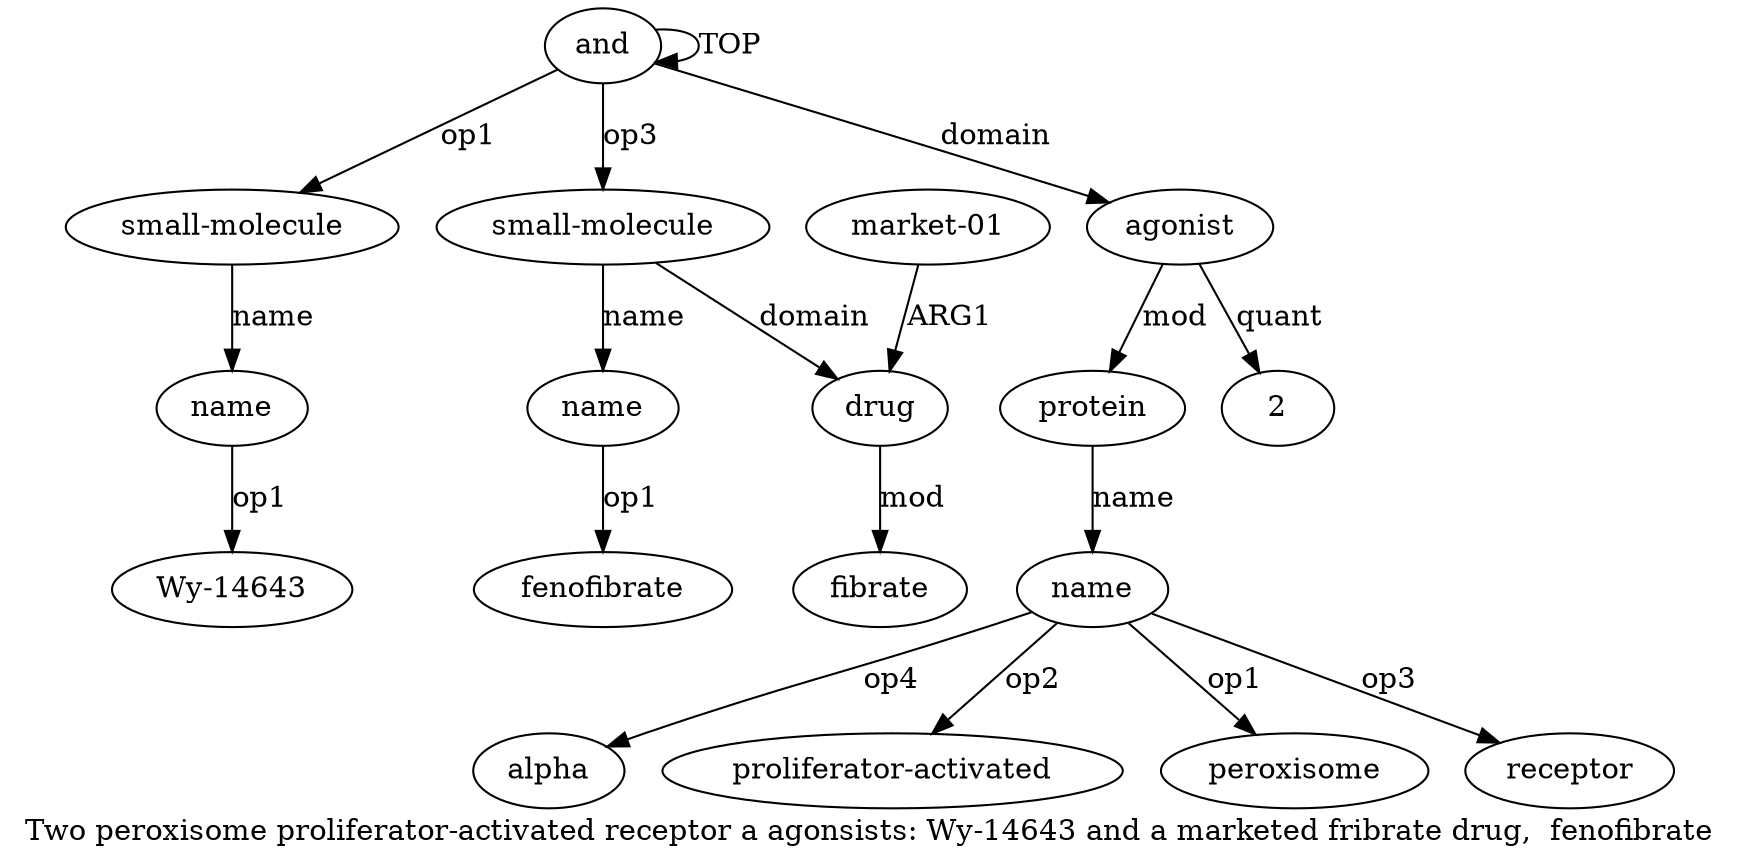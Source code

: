 digraph  {
	graph [label="Two peroxisome proliferator-activated receptor a agonsists: Wy-14643 and a marketed fribrate drug,  fenofibrate"];
	node [label="\N"];
	"a2 Wy-14643"	 [color=black,
		gold_ind=-1,
		gold_label="Wy-14643",
		label="Wy-14643",
		test_ind=-1,
		test_label="Wy-14643"];
	"a10 alpha"	 [color=black,
		gold_ind=-1,
		gold_label=alpha,
		label=alpha,
		test_ind=-1,
		test_label=alpha];
	a10	 [color=black,
		gold_ind=10,
		gold_label=name,
		label=name,
		test_ind=10,
		test_label=name];
	a10 -> "a10 alpha" [key=0,
	color=black,
	gold_label=op4,
	label=op4,
	test_label=op4];
"a10 proliferator-activated" [color=black,
	gold_ind=-1,
	gold_label="proliferator-activated",
	label="proliferator-activated",
	test_ind=-1,
	test_label="proliferator-activated"];
a10 -> "a10 proliferator-activated" [key=0,
color=black,
gold_label=op2,
label=op2,
test_label=op2];
"a10 peroxisome" [color=black,
gold_ind=-1,
gold_label=peroxisome,
label=peroxisome,
test_ind=-1,
test_label=peroxisome];
a10 -> "a10 peroxisome" [key=0,
color=black,
gold_label=op1,
label=op1,
test_label=op1];
"a10 receptor" [color=black,
gold_ind=-1,
gold_label=receptor,
label=receptor,
test_ind=-1,
test_label=receptor];
a10 -> "a10 receptor" [key=0,
color=black,
gold_label=op3,
label=op3,
test_label=op3];
"a4 fenofibrate" [color=black,
gold_ind=-1,
gold_label=fenofibrate,
label=fenofibrate,
test_ind=-1,
test_label=fenofibrate];
a1 [color=black,
gold_ind=1,
gold_label="small-molecule",
label="small-molecule",
test_ind=1,
test_label="small-molecule"];
a2 [color=black,
gold_ind=2,
gold_label=name,
label=name,
test_ind=2,
test_label=name];
a1 -> a2 [key=0,
color=black,
gold_label=name,
label=name,
test_label=name];
a0 [color=black,
gold_ind=0,
gold_label=and,
label=and,
test_ind=0,
test_label=and];
a0 -> a1 [key=0,
color=black,
gold_label=op1,
label=op1,
test_label=op1];
a0 -> a0 [key=0,
color=black,
gold_label=TOP,
label=TOP,
test_label=TOP];
a3 [color=black,
gold_ind=3,
gold_label="small-molecule",
label="small-molecule",
test_ind=3,
test_label="small-molecule"];
a0 -> a3 [key=0,
color=black,
gold_label=op3,
label=op3,
test_label=op3];
a8 [color=black,
gold_ind=8,
gold_label=agonist,
label=agonist,
test_ind=8,
test_label=agonist];
a0 -> a8 [key=0,
color=black,
gold_label=domain,
label=domain,
test_label=domain];
a5 [color=black,
gold_ind=5,
gold_label=drug,
label=drug,
test_ind=5,
test_label=drug];
a3 -> a5 [key=0,
color=black,
gold_label=domain,
label=domain,
test_label=domain];
a4 [color=black,
gold_ind=4,
gold_label=name,
label=name,
test_ind=4,
test_label=name];
a3 -> a4 [key=0,
color=black,
gold_label=name,
label=name,
test_label=name];
a2 -> "a2 Wy-14643" [key=0,
color=black,
gold_label=op1,
label=op1,
test_label=op1];
a7 [color=black,
gold_ind=7,
gold_label=fibrate,
label=fibrate,
test_ind=7,
test_label=fibrate];
a5 -> a7 [key=0,
color=black,
gold_label=mod,
label=mod,
test_label=mod];
a4 -> "a4 fenofibrate" [key=0,
color=black,
gold_label=op1,
label=op1,
test_label=op1];
a6 [color=black,
gold_ind=6,
gold_label="market-01",
label="market-01",
test_ind=6,
test_label="market-01"];
a6 -> a5 [key=0,
color=black,
gold_label=ARG1,
label=ARG1,
test_label=ARG1];
a9 [color=black,
gold_ind=9,
gold_label=protein,
label=protein,
test_ind=9,
test_label=protein];
a9 -> a10 [key=0,
color=black,
gold_label=name,
label=name,
test_label=name];
a8 -> a9 [key=0,
color=black,
gold_label=mod,
label=mod,
test_label=mod];
"a8 2" [color=black,
gold_ind=-1,
gold_label=2,
label=2,
test_ind=-1,
test_label=2];
a8 -> "a8 2" [key=0,
color=black,
gold_label=quant,
label=quant,
test_label=quant];
}
